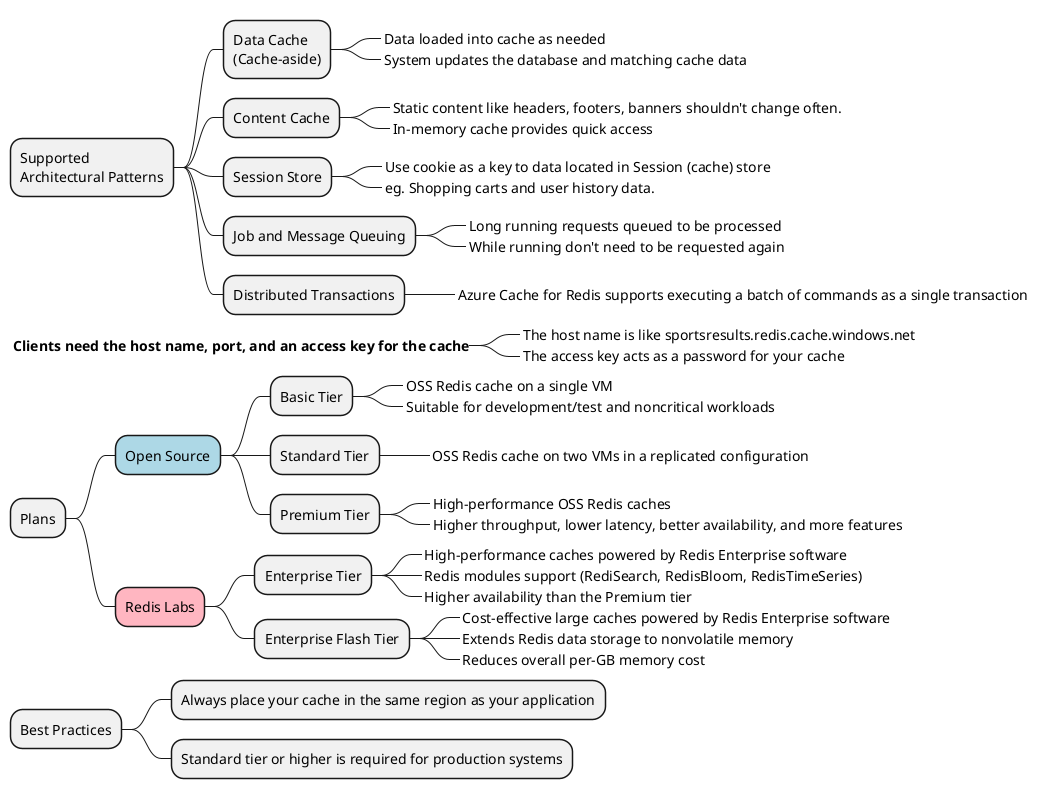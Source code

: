 @startmindmap "Azure Cache for Redis"


+ Supported\nArchitectural Patterns
++ Data Cache\n(Cache-aside)
+++_ Data loaded into cache as needed
+++_ System updates the database and matching cache data
++ Content Cache
+++_ Static content like headers, footers, banners shouldn't change often.
+++_ In-memory cache provides quick access
++ Session Store
+++_ Use cookie as a key to data located in Session (cache) store
+++_ eg. Shopping carts and user history data.
++ Job and Message Queuing
+++_ Long running requests queued to be processed
+++_ While running don't need to be requested again
++ Distributed Transactions
+++_ Azure Cache for Redis supports executing a batch of commands as a single transaction

+_ **Clients need the host name, port, and an access key for the cache**
++_ The host name is like sportsresults.redis.cache.windows.net
++_ The access key acts as a password for your cache

+ Plans
++[#lightblue] Open Source
+++ Basic Tier
++++_ OSS Redis cache on a single VM
++++_ Suitable for development/test and noncritical workloads
+++ Standard Tier
++++_ OSS Redis cache on two VMs in a replicated configuration
+++ Premium Tier
++++_ High-performance OSS Redis caches
++++_ Higher throughput, lower latency, better availability, and more features
++[#lightpink] Redis Labs
+++ Enterprise Tier
++++_ High-performance caches powered by Redis Enterprise software
++++_ Redis modules support (RediSearch, RedisBloom, RedisTimeSeries)
++++_ Higher availability than the Premium tier
+++ Enterprise Flash Tier
++++_ Cost-effective large caches powered by Redis Enterprise software
++++_ Extends Redis data storage to nonvolatile memory
++++_ Reduces overall per-GB memory cost

+ Best Practices
++ Always place your cache in the same region as your application
++ Standard tier or higher is required for production systems

@endmindmap

